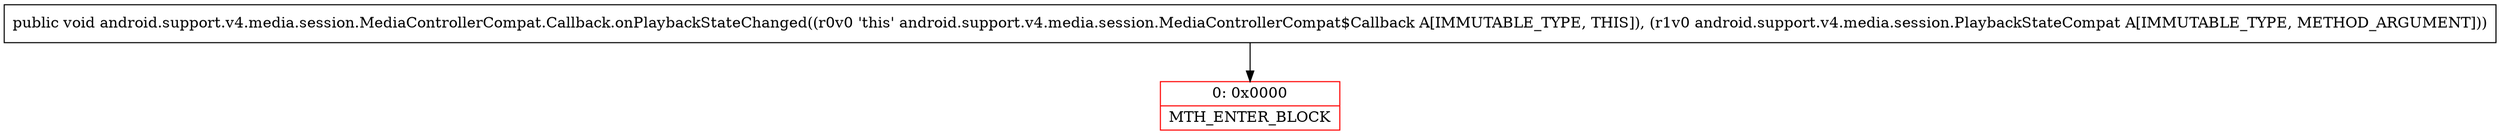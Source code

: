 digraph "CFG forandroid.support.v4.media.session.MediaControllerCompat.Callback.onPlaybackStateChanged(Landroid\/support\/v4\/media\/session\/PlaybackStateCompat;)V" {
subgraph cluster_Region_464003822 {
label = "R(0)";
node [shape=record,color=blue];
}
Node_0 [shape=record,color=red,label="{0\:\ 0x0000|MTH_ENTER_BLOCK\l}"];
MethodNode[shape=record,label="{public void android.support.v4.media.session.MediaControllerCompat.Callback.onPlaybackStateChanged((r0v0 'this' android.support.v4.media.session.MediaControllerCompat$Callback A[IMMUTABLE_TYPE, THIS]), (r1v0 android.support.v4.media.session.PlaybackStateCompat A[IMMUTABLE_TYPE, METHOD_ARGUMENT])) }"];
MethodNode -> Node_0;
}

